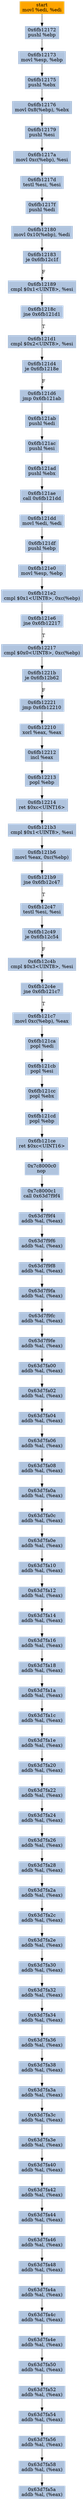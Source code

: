 digraph G {
node[shape=rectangle,style=filled,fillcolor=lightsteelblue,color=lightsteelblue]
bgcolor="transparent"
a0x6fb12170movl_edi_edi[label="start\nmovl %edi, %edi",color="lightgrey",fillcolor="orange"];
a0x6fb12172pushl_ebp[label="0x6fb12172\npushl %ebp"];
a0x6fb12173movl_esp_ebp[label="0x6fb12173\nmovl %esp, %ebp"];
a0x6fb12175pushl_ebx[label="0x6fb12175\npushl %ebx"];
a0x6fb12176movl_0x8ebp__ebx[label="0x6fb12176\nmovl 0x8(%ebp), %ebx"];
a0x6fb12179pushl_esi[label="0x6fb12179\npushl %esi"];
a0x6fb1217amovl_0xcebp__esi[label="0x6fb1217a\nmovl 0xc(%ebp), %esi"];
a0x6fb1217dtestl_esi_esi[label="0x6fb1217d\ntestl %esi, %esi"];
a0x6fb1217fpushl_edi[label="0x6fb1217f\npushl %edi"];
a0x6fb12180movl_0x10ebp__edi[label="0x6fb12180\nmovl 0x10(%ebp), %edi"];
a0x6fb12183je_0x6fb12c1f[label="0x6fb12183\nje 0x6fb12c1f"];
a0x6fb12189cmpl_0x1UINT8_esi[label="0x6fb12189\ncmpl $0x1<UINT8>, %esi"];
a0x6fb1218cjne_0x6fb121d1[label="0x6fb1218c\njne 0x6fb121d1"];
a0x6fb121d1cmpl_0x2UINT8_esi[label="0x6fb121d1\ncmpl $0x2<UINT8>, %esi"];
a0x6fb121d4je_0x6fb1218e[label="0x6fb121d4\nje 0x6fb1218e"];
a0x6fb121d6jmp_0x6fb121ab[label="0x6fb121d6\njmp 0x6fb121ab"];
a0x6fb121abpushl_edi[label="0x6fb121ab\npushl %edi"];
a0x6fb121acpushl_esi[label="0x6fb121ac\npushl %esi"];
a0x6fb121adpushl_ebx[label="0x6fb121ad\npushl %ebx"];
a0x6fb121aecall_0x6fb121dd[label="0x6fb121ae\ncall 0x6fb121dd"];
a0x6fb121ddmovl_edi_edi[label="0x6fb121dd\nmovl %edi, %edi"];
a0x6fb121dfpushl_ebp[label="0x6fb121df\npushl %ebp"];
a0x6fb121e0movl_esp_ebp[label="0x6fb121e0\nmovl %esp, %ebp"];
a0x6fb121e2cmpl_0x1UINT8_0xcebp_[label="0x6fb121e2\ncmpl $0x1<UINT8>, 0xc(%ebp)"];
a0x6fb121e6jne_0x6fb12217[label="0x6fb121e6\njne 0x6fb12217"];
a0x6fb12217cmpl_0x0UINT8_0xcebp_[label="0x6fb12217\ncmpl $0x0<UINT8>, 0xc(%ebp)"];
a0x6fb1221bje_0x6fb12b62[label="0x6fb1221b\nje 0x6fb12b62"];
a0x6fb12221jmp_0x6fb12210[label="0x6fb12221\njmp 0x6fb12210"];
a0x6fb12210xorl_eax_eax[label="0x6fb12210\nxorl %eax, %eax"];
a0x6fb12212incl_eax[label="0x6fb12212\nincl %eax"];
a0x6fb12213popl_ebp[label="0x6fb12213\npopl %ebp"];
a0x6fb12214ret_0xcUINT16[label="0x6fb12214\nret $0xc<UINT16>"];
a0x6fb121b3cmpl_0x1UINT8_esi[label="0x6fb121b3\ncmpl $0x1<UINT8>, %esi"];
a0x6fb121b6movl_eax_0xcebp_[label="0x6fb121b6\nmovl %eax, 0xc(%ebp)"];
a0x6fb121b9jne_0x6fb12c47[label="0x6fb121b9\njne 0x6fb12c47"];
a0x6fb12c47testl_esi_esi[label="0x6fb12c47\ntestl %esi, %esi"];
a0x6fb12c49je_0x6fb12c54[label="0x6fb12c49\nje 0x6fb12c54"];
a0x6fb12c4bcmpl_0x3UINT8_esi[label="0x6fb12c4b\ncmpl $0x3<UINT8>, %esi"];
a0x6fb12c4ejne_0x6fb121c7[label="0x6fb12c4e\njne 0x6fb121c7"];
a0x6fb121c7movl_0xcebp__eax[label="0x6fb121c7\nmovl 0xc(%ebp), %eax"];
a0x6fb121capopl_edi[label="0x6fb121ca\npopl %edi"];
a0x6fb121cbpopl_esi[label="0x6fb121cb\npopl %esi"];
a0x6fb121ccpopl_ebx[label="0x6fb121cc\npopl %ebx"];
a0x6fb121cdpopl_ebp[label="0x6fb121cd\npopl %ebp"];
a0x6fb121ceret_0xcUINT16[label="0x6fb121ce\nret $0xc<UINT16>"];
a0x7c8000c0nop_[label="0x7c8000c0\nnop "];
a0x7c8000c1call_0x63d7f9f4[label="0x7c8000c1\ncall 0x63d7f9f4"];
a0x63d7f9f4addb_al_eax_[label="0x63d7f9f4\naddb %al, (%eax)"];
a0x63d7f9f6addb_al_eax_[label="0x63d7f9f6\naddb %al, (%eax)"];
a0x63d7f9f8addb_al_eax_[label="0x63d7f9f8\naddb %al, (%eax)"];
a0x63d7f9faaddb_al_eax_[label="0x63d7f9fa\naddb %al, (%eax)"];
a0x63d7f9fcaddb_al_eax_[label="0x63d7f9fc\naddb %al, (%eax)"];
a0x63d7f9feaddb_al_eax_[label="0x63d7f9fe\naddb %al, (%eax)"];
a0x63d7fa00addb_al_eax_[label="0x63d7fa00\naddb %al, (%eax)"];
a0x63d7fa02addb_al_eax_[label="0x63d7fa02\naddb %al, (%eax)"];
a0x63d7fa04addb_al_eax_[label="0x63d7fa04\naddb %al, (%eax)"];
a0x63d7fa06addb_al_eax_[label="0x63d7fa06\naddb %al, (%eax)"];
a0x63d7fa08addb_al_eax_[label="0x63d7fa08\naddb %al, (%eax)"];
a0x63d7fa0aaddb_al_eax_[label="0x63d7fa0a\naddb %al, (%eax)"];
a0x63d7fa0caddb_al_eax_[label="0x63d7fa0c\naddb %al, (%eax)"];
a0x63d7fa0eaddb_al_eax_[label="0x63d7fa0e\naddb %al, (%eax)"];
a0x63d7fa10addb_al_eax_[label="0x63d7fa10\naddb %al, (%eax)"];
a0x63d7fa12addb_al_eax_[label="0x63d7fa12\naddb %al, (%eax)"];
a0x63d7fa14addb_al_eax_[label="0x63d7fa14\naddb %al, (%eax)"];
a0x63d7fa16addb_al_eax_[label="0x63d7fa16\naddb %al, (%eax)"];
a0x63d7fa18addb_al_eax_[label="0x63d7fa18\naddb %al, (%eax)"];
a0x63d7fa1aaddb_al_eax_[label="0x63d7fa1a\naddb %al, (%eax)"];
a0x63d7fa1caddb_al_eax_[label="0x63d7fa1c\naddb %al, (%eax)"];
a0x63d7fa1eaddb_al_eax_[label="0x63d7fa1e\naddb %al, (%eax)"];
a0x63d7fa20addb_al_eax_[label="0x63d7fa20\naddb %al, (%eax)"];
a0x63d7fa22addb_al_eax_[label="0x63d7fa22\naddb %al, (%eax)"];
a0x63d7fa24addb_al_eax_[label="0x63d7fa24\naddb %al, (%eax)"];
a0x63d7fa26addb_al_eax_[label="0x63d7fa26\naddb %al, (%eax)"];
a0x63d7fa28addb_al_eax_[label="0x63d7fa28\naddb %al, (%eax)"];
a0x63d7fa2aaddb_al_eax_[label="0x63d7fa2a\naddb %al, (%eax)"];
a0x63d7fa2caddb_al_eax_[label="0x63d7fa2c\naddb %al, (%eax)"];
a0x63d7fa2eaddb_al_eax_[label="0x63d7fa2e\naddb %al, (%eax)"];
a0x63d7fa30addb_al_eax_[label="0x63d7fa30\naddb %al, (%eax)"];
a0x63d7fa32addb_al_eax_[label="0x63d7fa32\naddb %al, (%eax)"];
a0x63d7fa34addb_al_eax_[label="0x63d7fa34\naddb %al, (%eax)"];
a0x63d7fa36addb_al_eax_[label="0x63d7fa36\naddb %al, (%eax)"];
a0x63d7fa38addb_al_eax_[label="0x63d7fa38\naddb %al, (%eax)"];
a0x63d7fa3aaddb_al_eax_[label="0x63d7fa3a\naddb %al, (%eax)"];
a0x63d7fa3caddb_al_eax_[label="0x63d7fa3c\naddb %al, (%eax)"];
a0x63d7fa3eaddb_al_eax_[label="0x63d7fa3e\naddb %al, (%eax)"];
a0x63d7fa40addb_al_eax_[label="0x63d7fa40\naddb %al, (%eax)"];
a0x63d7fa42addb_al_eax_[label="0x63d7fa42\naddb %al, (%eax)"];
a0x63d7fa44addb_al_eax_[label="0x63d7fa44\naddb %al, (%eax)"];
a0x63d7fa46addb_al_eax_[label="0x63d7fa46\naddb %al, (%eax)"];
a0x63d7fa48addb_al_eax_[label="0x63d7fa48\naddb %al, (%eax)"];
a0x63d7fa4aaddb_al_eax_[label="0x63d7fa4a\naddb %al, (%eax)"];
a0x63d7fa4caddb_al_eax_[label="0x63d7fa4c\naddb %al, (%eax)"];
a0x63d7fa4eaddb_al_eax_[label="0x63d7fa4e\naddb %al, (%eax)"];
a0x63d7fa50addb_al_eax_[label="0x63d7fa50\naddb %al, (%eax)"];
a0x63d7fa52addb_al_eax_[label="0x63d7fa52\naddb %al, (%eax)"];
a0x63d7fa54addb_al_eax_[label="0x63d7fa54\naddb %al, (%eax)"];
a0x63d7fa56addb_al_eax_[label="0x63d7fa56\naddb %al, (%eax)"];
a0x63d7fa58addb_al_eax_[label="0x63d7fa58\naddb %al, (%eax)"];
a0x63d7fa5aaddb_al_eax_[label="0x63d7fa5a\naddb %al, (%eax)"];
a0x6fb12170movl_edi_edi -> a0x6fb12172pushl_ebp [color="#000000"];
a0x6fb12172pushl_ebp -> a0x6fb12173movl_esp_ebp [color="#000000"];
a0x6fb12173movl_esp_ebp -> a0x6fb12175pushl_ebx [color="#000000"];
a0x6fb12175pushl_ebx -> a0x6fb12176movl_0x8ebp__ebx [color="#000000"];
a0x6fb12176movl_0x8ebp__ebx -> a0x6fb12179pushl_esi [color="#000000"];
a0x6fb12179pushl_esi -> a0x6fb1217amovl_0xcebp__esi [color="#000000"];
a0x6fb1217amovl_0xcebp__esi -> a0x6fb1217dtestl_esi_esi [color="#000000"];
a0x6fb1217dtestl_esi_esi -> a0x6fb1217fpushl_edi [color="#000000"];
a0x6fb1217fpushl_edi -> a0x6fb12180movl_0x10ebp__edi [color="#000000"];
a0x6fb12180movl_0x10ebp__edi -> a0x6fb12183je_0x6fb12c1f [color="#000000"];
a0x6fb12183je_0x6fb12c1f -> a0x6fb12189cmpl_0x1UINT8_esi [color="#000000",label="F"];
a0x6fb12189cmpl_0x1UINT8_esi -> a0x6fb1218cjne_0x6fb121d1 [color="#000000"];
a0x6fb1218cjne_0x6fb121d1 -> a0x6fb121d1cmpl_0x2UINT8_esi [color="#000000",label="T"];
a0x6fb121d1cmpl_0x2UINT8_esi -> a0x6fb121d4je_0x6fb1218e [color="#000000"];
a0x6fb121d4je_0x6fb1218e -> a0x6fb121d6jmp_0x6fb121ab [color="#000000",label="F"];
a0x6fb121d6jmp_0x6fb121ab -> a0x6fb121abpushl_edi [color="#000000"];
a0x6fb121abpushl_edi -> a0x6fb121acpushl_esi [color="#000000"];
a0x6fb121acpushl_esi -> a0x6fb121adpushl_ebx [color="#000000"];
a0x6fb121adpushl_ebx -> a0x6fb121aecall_0x6fb121dd [color="#000000"];
a0x6fb121aecall_0x6fb121dd -> a0x6fb121ddmovl_edi_edi [color="#000000"];
a0x6fb121ddmovl_edi_edi -> a0x6fb121dfpushl_ebp [color="#000000"];
a0x6fb121dfpushl_ebp -> a0x6fb121e0movl_esp_ebp [color="#000000"];
a0x6fb121e0movl_esp_ebp -> a0x6fb121e2cmpl_0x1UINT8_0xcebp_ [color="#000000"];
a0x6fb121e2cmpl_0x1UINT8_0xcebp_ -> a0x6fb121e6jne_0x6fb12217 [color="#000000"];
a0x6fb121e6jne_0x6fb12217 -> a0x6fb12217cmpl_0x0UINT8_0xcebp_ [color="#000000",label="T"];
a0x6fb12217cmpl_0x0UINT8_0xcebp_ -> a0x6fb1221bje_0x6fb12b62 [color="#000000"];
a0x6fb1221bje_0x6fb12b62 -> a0x6fb12221jmp_0x6fb12210 [color="#000000",label="F"];
a0x6fb12221jmp_0x6fb12210 -> a0x6fb12210xorl_eax_eax [color="#000000"];
a0x6fb12210xorl_eax_eax -> a0x6fb12212incl_eax [color="#000000"];
a0x6fb12212incl_eax -> a0x6fb12213popl_ebp [color="#000000"];
a0x6fb12213popl_ebp -> a0x6fb12214ret_0xcUINT16 [color="#000000"];
a0x6fb12214ret_0xcUINT16 -> a0x6fb121b3cmpl_0x1UINT8_esi [color="#000000"];
a0x6fb121b3cmpl_0x1UINT8_esi -> a0x6fb121b6movl_eax_0xcebp_ [color="#000000"];
a0x6fb121b6movl_eax_0xcebp_ -> a0x6fb121b9jne_0x6fb12c47 [color="#000000"];
a0x6fb121b9jne_0x6fb12c47 -> a0x6fb12c47testl_esi_esi [color="#000000",label="T"];
a0x6fb12c47testl_esi_esi -> a0x6fb12c49je_0x6fb12c54 [color="#000000"];
a0x6fb12c49je_0x6fb12c54 -> a0x6fb12c4bcmpl_0x3UINT8_esi [color="#000000",label="F"];
a0x6fb12c4bcmpl_0x3UINT8_esi -> a0x6fb12c4ejne_0x6fb121c7 [color="#000000"];
a0x6fb12c4ejne_0x6fb121c7 -> a0x6fb121c7movl_0xcebp__eax [color="#000000",label="T"];
a0x6fb121c7movl_0xcebp__eax -> a0x6fb121capopl_edi [color="#000000"];
a0x6fb121capopl_edi -> a0x6fb121cbpopl_esi [color="#000000"];
a0x6fb121cbpopl_esi -> a0x6fb121ccpopl_ebx [color="#000000"];
a0x6fb121ccpopl_ebx -> a0x6fb121cdpopl_ebp [color="#000000"];
a0x6fb121cdpopl_ebp -> a0x6fb121ceret_0xcUINT16 [color="#000000"];
a0x6fb121ceret_0xcUINT16 -> a0x7c8000c0nop_ [color="#000000"];
a0x7c8000c0nop_ -> a0x7c8000c1call_0x63d7f9f4 [color="#000000"];
a0x7c8000c1call_0x63d7f9f4 -> a0x63d7f9f4addb_al_eax_ [color="#000000"];
a0x63d7f9f4addb_al_eax_ -> a0x63d7f9f6addb_al_eax_ [color="#000000"];
a0x63d7f9f6addb_al_eax_ -> a0x63d7f9f8addb_al_eax_ [color="#000000"];
a0x63d7f9f8addb_al_eax_ -> a0x63d7f9faaddb_al_eax_ [color="#000000"];
a0x63d7f9faaddb_al_eax_ -> a0x63d7f9fcaddb_al_eax_ [color="#000000"];
a0x63d7f9fcaddb_al_eax_ -> a0x63d7f9feaddb_al_eax_ [color="#000000"];
a0x63d7f9feaddb_al_eax_ -> a0x63d7fa00addb_al_eax_ [color="#000000"];
a0x63d7fa00addb_al_eax_ -> a0x63d7fa02addb_al_eax_ [color="#000000"];
a0x63d7fa02addb_al_eax_ -> a0x63d7fa04addb_al_eax_ [color="#000000"];
a0x63d7fa04addb_al_eax_ -> a0x63d7fa06addb_al_eax_ [color="#000000"];
a0x63d7fa06addb_al_eax_ -> a0x63d7fa08addb_al_eax_ [color="#000000"];
a0x63d7fa08addb_al_eax_ -> a0x63d7fa0aaddb_al_eax_ [color="#000000"];
a0x63d7fa0aaddb_al_eax_ -> a0x63d7fa0caddb_al_eax_ [color="#000000"];
a0x63d7fa0caddb_al_eax_ -> a0x63d7fa0eaddb_al_eax_ [color="#000000"];
a0x63d7fa0eaddb_al_eax_ -> a0x63d7fa10addb_al_eax_ [color="#000000"];
a0x63d7fa10addb_al_eax_ -> a0x63d7fa12addb_al_eax_ [color="#000000"];
a0x63d7fa12addb_al_eax_ -> a0x63d7fa14addb_al_eax_ [color="#000000"];
a0x63d7fa14addb_al_eax_ -> a0x63d7fa16addb_al_eax_ [color="#000000"];
a0x63d7fa16addb_al_eax_ -> a0x63d7fa18addb_al_eax_ [color="#000000"];
a0x63d7fa18addb_al_eax_ -> a0x63d7fa1aaddb_al_eax_ [color="#000000"];
a0x63d7fa1aaddb_al_eax_ -> a0x63d7fa1caddb_al_eax_ [color="#000000"];
a0x63d7fa1caddb_al_eax_ -> a0x63d7fa1eaddb_al_eax_ [color="#000000"];
a0x63d7fa1eaddb_al_eax_ -> a0x63d7fa20addb_al_eax_ [color="#000000"];
a0x63d7fa20addb_al_eax_ -> a0x63d7fa22addb_al_eax_ [color="#000000"];
a0x63d7fa22addb_al_eax_ -> a0x63d7fa24addb_al_eax_ [color="#000000"];
a0x63d7fa24addb_al_eax_ -> a0x63d7fa26addb_al_eax_ [color="#000000"];
a0x63d7fa26addb_al_eax_ -> a0x63d7fa28addb_al_eax_ [color="#000000"];
a0x63d7fa28addb_al_eax_ -> a0x63d7fa2aaddb_al_eax_ [color="#000000"];
a0x63d7fa2aaddb_al_eax_ -> a0x63d7fa2caddb_al_eax_ [color="#000000"];
a0x63d7fa2caddb_al_eax_ -> a0x63d7fa2eaddb_al_eax_ [color="#000000"];
a0x63d7fa2eaddb_al_eax_ -> a0x63d7fa30addb_al_eax_ [color="#000000"];
a0x63d7fa30addb_al_eax_ -> a0x63d7fa32addb_al_eax_ [color="#000000"];
a0x63d7fa32addb_al_eax_ -> a0x63d7fa34addb_al_eax_ [color="#000000"];
a0x63d7fa34addb_al_eax_ -> a0x63d7fa36addb_al_eax_ [color="#000000"];
a0x63d7fa36addb_al_eax_ -> a0x63d7fa38addb_al_eax_ [color="#000000"];
a0x63d7fa38addb_al_eax_ -> a0x63d7fa3aaddb_al_eax_ [color="#000000"];
a0x63d7fa3aaddb_al_eax_ -> a0x63d7fa3caddb_al_eax_ [color="#000000"];
a0x63d7fa3caddb_al_eax_ -> a0x63d7fa3eaddb_al_eax_ [color="#000000"];
a0x63d7fa3eaddb_al_eax_ -> a0x63d7fa40addb_al_eax_ [color="#000000"];
a0x63d7fa40addb_al_eax_ -> a0x63d7fa42addb_al_eax_ [color="#000000"];
a0x63d7fa42addb_al_eax_ -> a0x63d7fa44addb_al_eax_ [color="#000000"];
a0x63d7fa44addb_al_eax_ -> a0x63d7fa46addb_al_eax_ [color="#000000"];
a0x63d7fa46addb_al_eax_ -> a0x63d7fa48addb_al_eax_ [color="#000000"];
a0x63d7fa48addb_al_eax_ -> a0x63d7fa4aaddb_al_eax_ [color="#000000"];
a0x63d7fa4aaddb_al_eax_ -> a0x63d7fa4caddb_al_eax_ [color="#000000"];
a0x63d7fa4caddb_al_eax_ -> a0x63d7fa4eaddb_al_eax_ [color="#000000"];
a0x63d7fa4eaddb_al_eax_ -> a0x63d7fa50addb_al_eax_ [color="#000000"];
a0x63d7fa50addb_al_eax_ -> a0x63d7fa52addb_al_eax_ [color="#000000"];
a0x63d7fa52addb_al_eax_ -> a0x63d7fa54addb_al_eax_ [color="#000000"];
a0x63d7fa54addb_al_eax_ -> a0x63d7fa56addb_al_eax_ [color="#000000"];
a0x63d7fa56addb_al_eax_ -> a0x63d7fa58addb_al_eax_ [color="#000000"];
a0x63d7fa58addb_al_eax_ -> a0x63d7fa5aaddb_al_eax_ [color="#000000"];
}
